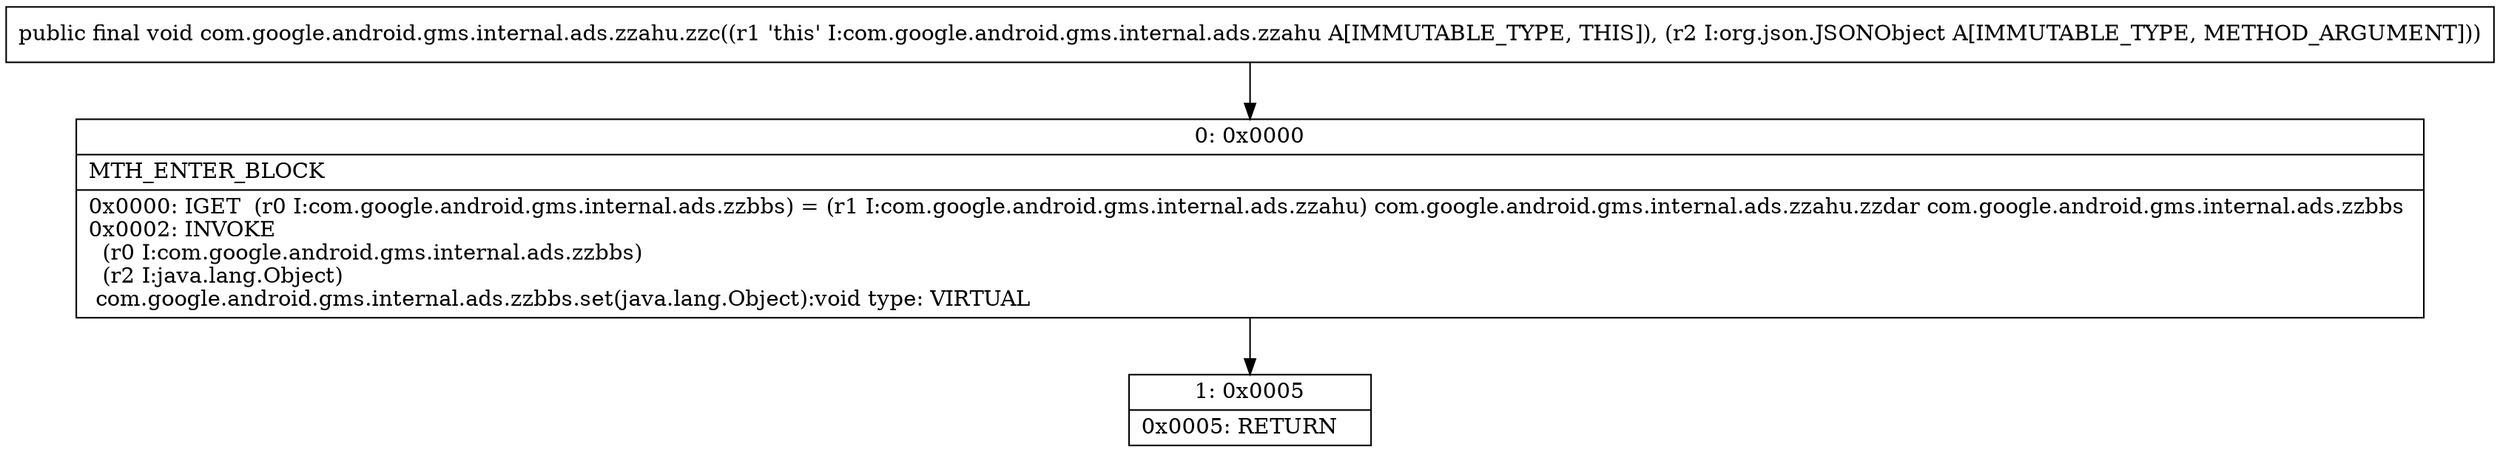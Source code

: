 digraph "CFG forcom.google.android.gms.internal.ads.zzahu.zzc(Lorg\/json\/JSONObject;)V" {
Node_0 [shape=record,label="{0\:\ 0x0000|MTH_ENTER_BLOCK\l|0x0000: IGET  (r0 I:com.google.android.gms.internal.ads.zzbbs) = (r1 I:com.google.android.gms.internal.ads.zzahu) com.google.android.gms.internal.ads.zzahu.zzdar com.google.android.gms.internal.ads.zzbbs \l0x0002: INVOKE  \l  (r0 I:com.google.android.gms.internal.ads.zzbbs)\l  (r2 I:java.lang.Object)\l com.google.android.gms.internal.ads.zzbbs.set(java.lang.Object):void type: VIRTUAL \l}"];
Node_1 [shape=record,label="{1\:\ 0x0005|0x0005: RETURN   \l}"];
MethodNode[shape=record,label="{public final void com.google.android.gms.internal.ads.zzahu.zzc((r1 'this' I:com.google.android.gms.internal.ads.zzahu A[IMMUTABLE_TYPE, THIS]), (r2 I:org.json.JSONObject A[IMMUTABLE_TYPE, METHOD_ARGUMENT])) }"];
MethodNode -> Node_0;
Node_0 -> Node_1;
}

